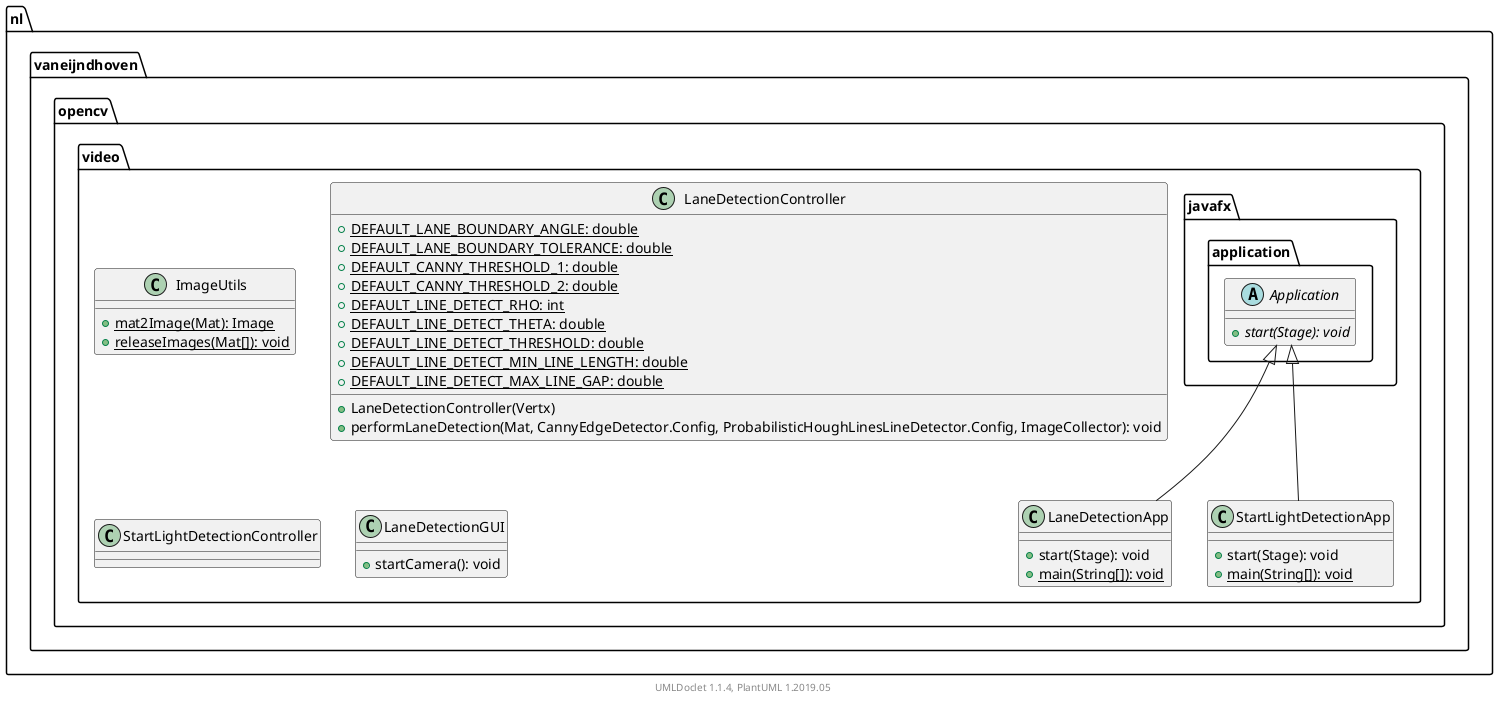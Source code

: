 @startuml

    namespace nl.vaneijndhoven.opencv.video {

        class ImageUtils [[ImageUtils.html]] {
            {static} +mat2Image(Mat): Image
            {static} +releaseImages(Mat[]): void
        }

        class LaneDetectionController [[LaneDetectionController.html]] {
            {static} +DEFAULT_LANE_BOUNDARY_ANGLE: double
            {static} +DEFAULT_LANE_BOUNDARY_TOLERANCE: double
            {static} +DEFAULT_CANNY_THRESHOLD_1: double
            {static} +DEFAULT_CANNY_THRESHOLD_2: double
            {static} +DEFAULT_LINE_DETECT_RHO: int
            {static} +DEFAULT_LINE_DETECT_THETA: double
            {static} +DEFAULT_LINE_DETECT_THRESHOLD: double
            {static} +DEFAULT_LINE_DETECT_MIN_LINE_LENGTH: double
            {static} +DEFAULT_LINE_DETECT_MAX_LINE_GAP: double
            +LaneDetectionController(Vertx)
            +performLaneDetection(Mat, CannyEdgeDetector.Config, ProbabilisticHoughLinesLineDetector.Config, ImageCollector): void
        }

        class LaneDetectionApp [[LaneDetectionApp.html]] {
            +start(Stage): void
            {static} +main(String[]): void
        }

        class StartLightDetectionController [[StartLightDetectionController.html]] {
        }

        class StartLightDetectionApp [[StartLightDetectionApp.html]] {
            +start(Stage): void
            {static} +main(String[]): void
        }

        class LaneDetectionGUI [[LaneDetectionGUI.html]] {
            +startCamera(): void
        }

        abstract class javafx.application.Application {
            {abstract} +start(Stage): void
        }
        javafx.application.Application <|-- LaneDetectionApp

        javafx.application.Application <|-- StartLightDetectionApp

    }


    center footer UMLDoclet 1.1.4, PlantUML 1.2019.05
@enduml
